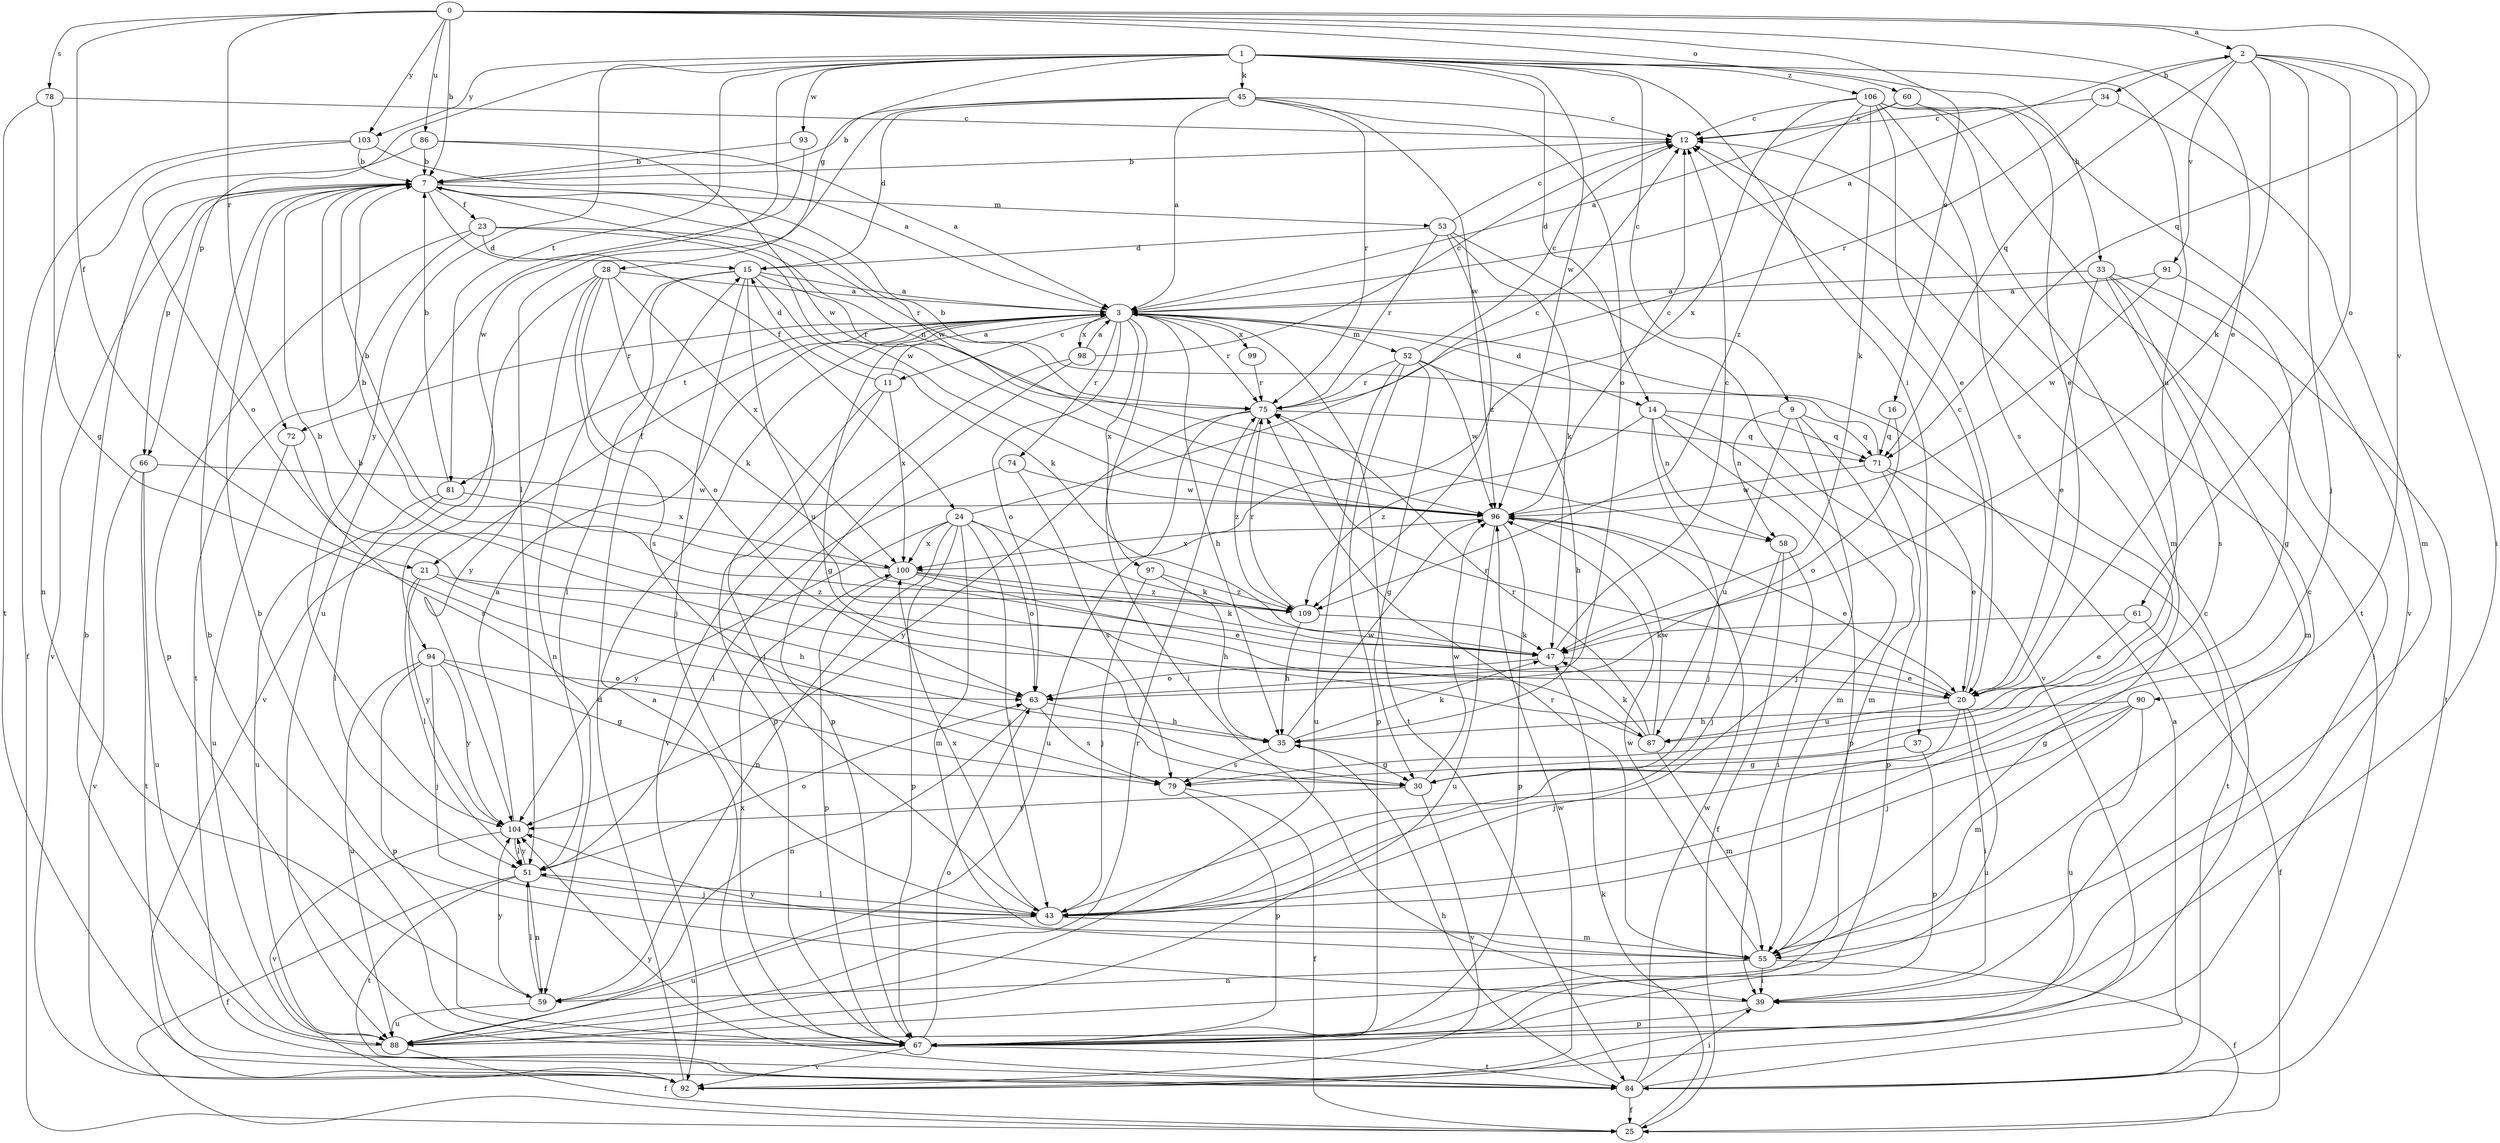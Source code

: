 strict digraph  {
0;
1;
2;
3;
7;
9;
11;
12;
14;
15;
16;
20;
21;
23;
24;
25;
28;
30;
33;
34;
35;
37;
39;
43;
45;
47;
51;
52;
53;
55;
58;
59;
60;
61;
63;
66;
67;
71;
72;
74;
75;
78;
79;
81;
84;
86;
87;
88;
90;
91;
92;
93;
94;
96;
97;
98;
99;
100;
103;
104;
106;
109;
0 -> 2  [label=a];
0 -> 7  [label=b];
0 -> 16  [label=e];
0 -> 20  [label=e];
0 -> 21  [label=f];
0 -> 60  [label=o];
0 -> 71  [label=q];
0 -> 72  [label=r];
0 -> 78  [label=s];
0 -> 86  [label=u];
0 -> 103  [label=y];
1 -> 9  [label=c];
1 -> 14  [label=d];
1 -> 28  [label=g];
1 -> 33  [label=h];
1 -> 37  [label=i];
1 -> 45  [label=k];
1 -> 66  [label=p];
1 -> 81  [label=t];
1 -> 87  [label=u];
1 -> 93  [label=w];
1 -> 94  [label=w];
1 -> 96  [label=w];
1 -> 103  [label=y];
1 -> 104  [label=y];
1 -> 106  [label=z];
2 -> 34  [label=h];
2 -> 39  [label=i];
2 -> 43  [label=j];
2 -> 47  [label=k];
2 -> 61  [label=o];
2 -> 71  [label=q];
2 -> 90  [label=v];
2 -> 91  [label=v];
3 -> 2  [label=a];
3 -> 11  [label=c];
3 -> 14  [label=d];
3 -> 21  [label=f];
3 -> 30  [label=g];
3 -> 35  [label=h];
3 -> 39  [label=i];
3 -> 52  [label=m];
3 -> 63  [label=o];
3 -> 72  [label=r];
3 -> 74  [label=r];
3 -> 75  [label=r];
3 -> 81  [label=t];
3 -> 84  [label=t];
3 -> 97  [label=x];
3 -> 98  [label=x];
3 -> 99  [label=x];
7 -> 23  [label=f];
7 -> 24  [label=f];
7 -> 53  [label=m];
7 -> 58  [label=n];
7 -> 66  [label=p];
7 -> 92  [label=v];
7 -> 96  [label=w];
9 -> 43  [label=j];
9 -> 55  [label=m];
9 -> 58  [label=n];
9 -> 71  [label=q];
9 -> 87  [label=u];
11 -> 3  [label=a];
11 -> 15  [label=d];
11 -> 43  [label=j];
11 -> 67  [label=p];
11 -> 100  [label=x];
12 -> 7  [label=b];
14 -> 43  [label=j];
14 -> 55  [label=m];
14 -> 58  [label=n];
14 -> 67  [label=p];
14 -> 71  [label=q];
14 -> 109  [label=z];
15 -> 3  [label=a];
15 -> 43  [label=j];
15 -> 47  [label=k];
15 -> 51  [label=l];
15 -> 59  [label=n];
15 -> 75  [label=r];
15 -> 87  [label=u];
16 -> 63  [label=o];
16 -> 71  [label=q];
20 -> 7  [label=b];
20 -> 12  [label=c];
20 -> 39  [label=i];
20 -> 43  [label=j];
20 -> 75  [label=r];
20 -> 87  [label=u];
20 -> 88  [label=u];
21 -> 35  [label=h];
21 -> 51  [label=l];
21 -> 104  [label=y];
21 -> 109  [label=z];
23 -> 15  [label=d];
23 -> 67  [label=p];
23 -> 75  [label=r];
23 -> 84  [label=t];
23 -> 96  [label=w];
24 -> 12  [label=c];
24 -> 43  [label=j];
24 -> 47  [label=k];
24 -> 55  [label=m];
24 -> 59  [label=n];
24 -> 63  [label=o];
24 -> 67  [label=p];
24 -> 100  [label=x];
24 -> 104  [label=y];
25 -> 47  [label=k];
28 -> 3  [label=a];
28 -> 47  [label=k];
28 -> 63  [label=o];
28 -> 79  [label=s];
28 -> 92  [label=v];
28 -> 100  [label=x];
28 -> 104  [label=y];
30 -> 92  [label=v];
30 -> 96  [label=w];
30 -> 104  [label=y];
33 -> 3  [label=a];
33 -> 20  [label=e];
33 -> 39  [label=i];
33 -> 55  [label=m];
33 -> 79  [label=s];
33 -> 84  [label=t];
34 -> 12  [label=c];
34 -> 55  [label=m];
34 -> 75  [label=r];
35 -> 30  [label=g];
35 -> 47  [label=k];
35 -> 79  [label=s];
35 -> 96  [label=w];
37 -> 30  [label=g];
37 -> 67  [label=p];
39 -> 7  [label=b];
39 -> 12  [label=c];
39 -> 67  [label=p];
43 -> 51  [label=l];
43 -> 55  [label=m];
43 -> 88  [label=u];
43 -> 100  [label=x];
45 -> 3  [label=a];
45 -> 7  [label=b];
45 -> 12  [label=c];
45 -> 15  [label=d];
45 -> 51  [label=l];
45 -> 63  [label=o];
45 -> 75  [label=r];
45 -> 96  [label=w];
47 -> 12  [label=c];
47 -> 20  [label=e];
47 -> 63  [label=o];
51 -> 25  [label=f];
51 -> 43  [label=j];
51 -> 59  [label=n];
51 -> 63  [label=o];
51 -> 84  [label=t];
51 -> 104  [label=y];
52 -> 12  [label=c];
52 -> 30  [label=g];
52 -> 35  [label=h];
52 -> 67  [label=p];
52 -> 75  [label=r];
52 -> 88  [label=u];
52 -> 96  [label=w];
53 -> 12  [label=c];
53 -> 15  [label=d];
53 -> 47  [label=k];
53 -> 75  [label=r];
53 -> 92  [label=v];
53 -> 109  [label=z];
55 -> 25  [label=f];
55 -> 39  [label=i];
55 -> 59  [label=n];
55 -> 75  [label=r];
55 -> 96  [label=w];
55 -> 104  [label=y];
58 -> 25  [label=f];
58 -> 39  [label=i];
58 -> 43  [label=j];
59 -> 51  [label=l];
59 -> 88  [label=u];
59 -> 104  [label=y];
60 -> 3  [label=a];
60 -> 12  [label=c];
60 -> 20  [label=e];
60 -> 92  [label=v];
61 -> 20  [label=e];
61 -> 25  [label=f];
61 -> 47  [label=k];
63 -> 35  [label=h];
63 -> 59  [label=n];
63 -> 79  [label=s];
66 -> 84  [label=t];
66 -> 88  [label=u];
66 -> 92  [label=v];
66 -> 96  [label=w];
67 -> 3  [label=a];
67 -> 7  [label=b];
67 -> 12  [label=c];
67 -> 63  [label=o];
67 -> 84  [label=t];
67 -> 92  [label=v];
67 -> 100  [label=x];
71 -> 7  [label=b];
71 -> 20  [label=e];
71 -> 67  [label=p];
71 -> 84  [label=t];
71 -> 96  [label=w];
72 -> 79  [label=s];
72 -> 88  [label=u];
74 -> 51  [label=l];
74 -> 79  [label=s];
74 -> 96  [label=w];
75 -> 71  [label=q];
75 -> 88  [label=u];
75 -> 104  [label=y];
75 -> 109  [label=z];
78 -> 12  [label=c];
78 -> 30  [label=g];
78 -> 84  [label=t];
79 -> 25  [label=f];
79 -> 67  [label=p];
81 -> 7  [label=b];
81 -> 51  [label=l];
81 -> 88  [label=u];
81 -> 100  [label=x];
84 -> 3  [label=a];
84 -> 25  [label=f];
84 -> 35  [label=h];
84 -> 39  [label=i];
84 -> 96  [label=w];
84 -> 104  [label=y];
86 -> 3  [label=a];
86 -> 7  [label=b];
86 -> 63  [label=o];
86 -> 96  [label=w];
87 -> 7  [label=b];
87 -> 47  [label=k];
87 -> 55  [label=m];
87 -> 75  [label=r];
87 -> 96  [label=w];
88 -> 7  [label=b];
88 -> 25  [label=f];
88 -> 75  [label=r];
90 -> 30  [label=g];
90 -> 35  [label=h];
90 -> 43  [label=j];
90 -> 55  [label=m];
90 -> 88  [label=u];
91 -> 3  [label=a];
91 -> 30  [label=g];
91 -> 96  [label=w];
92 -> 15  [label=d];
92 -> 96  [label=w];
93 -> 7  [label=b];
93 -> 88  [label=u];
94 -> 30  [label=g];
94 -> 43  [label=j];
94 -> 63  [label=o];
94 -> 67  [label=p];
94 -> 88  [label=u];
94 -> 104  [label=y];
96 -> 12  [label=c];
96 -> 20  [label=e];
96 -> 67  [label=p];
96 -> 88  [label=u];
96 -> 100  [label=x];
97 -> 35  [label=h];
97 -> 43  [label=j];
97 -> 109  [label=z];
98 -> 3  [label=a];
98 -> 12  [label=c];
98 -> 67  [label=p];
98 -> 92  [label=v];
99 -> 75  [label=r];
100 -> 7  [label=b];
100 -> 20  [label=e];
100 -> 47  [label=k];
100 -> 67  [label=p];
100 -> 109  [label=z];
103 -> 3  [label=a];
103 -> 7  [label=b];
103 -> 25  [label=f];
103 -> 59  [label=n];
104 -> 3  [label=a];
104 -> 51  [label=l];
104 -> 92  [label=v];
106 -> 12  [label=c];
106 -> 20  [label=e];
106 -> 47  [label=k];
106 -> 55  [label=m];
106 -> 79  [label=s];
106 -> 84  [label=t];
106 -> 100  [label=x];
106 -> 109  [label=z];
109 -> 7  [label=b];
109 -> 35  [label=h];
109 -> 47  [label=k];
109 -> 75  [label=r];
}
